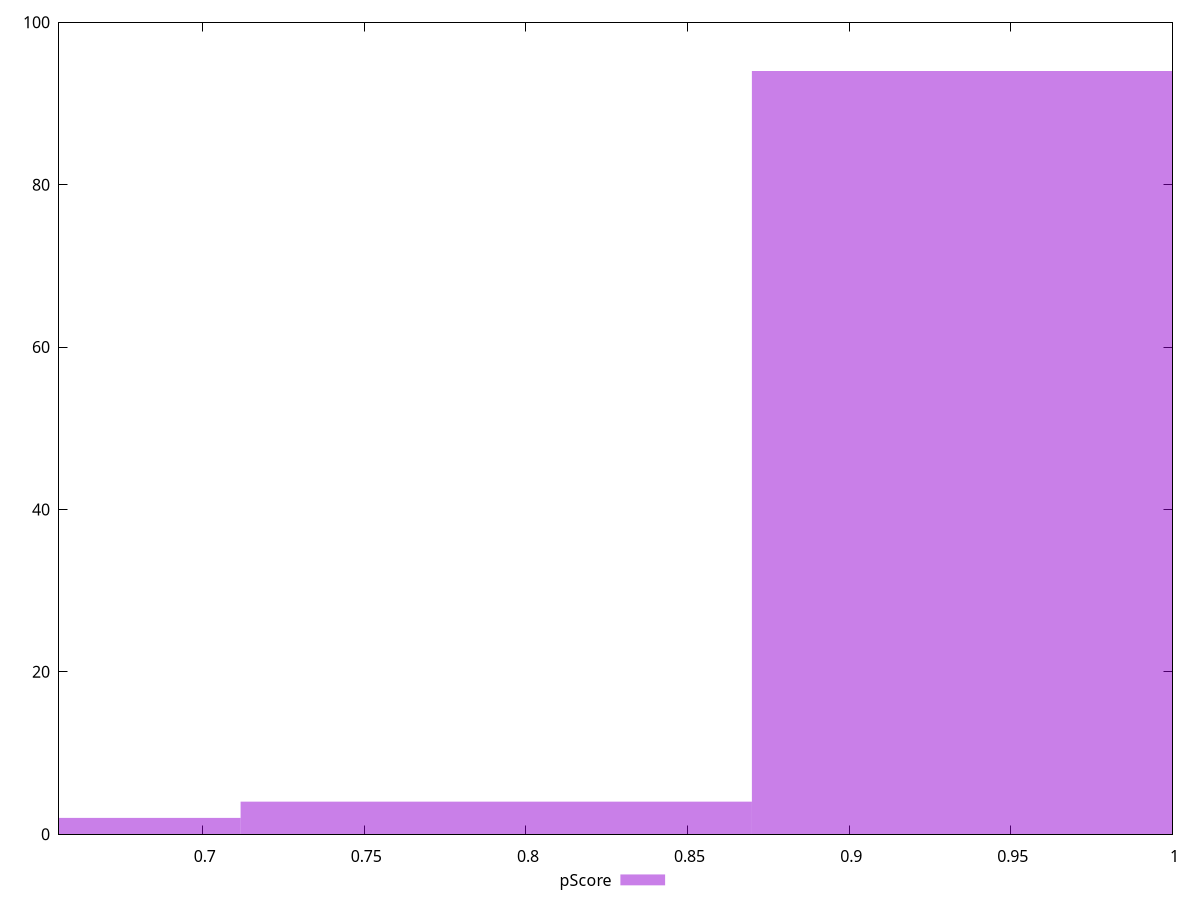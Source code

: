 reset

$pScore <<EOF
0.7908091957247932 4
0.948971034869752 94
0.6326473565798346 2
EOF

set key outside below
set boxwidth 0.15816183914495865
set xrange [0.6555555555555556:1]
set yrange [0:100]
set trange [0:100]
set style fill transparent solid 0.5 noborder
set terminal svg size 640, 490 enhanced background rgb 'white'
set output "reports/report_00028_2021-02-24T12-49-42.674Z/unminified-javascript/samples/astro/pScore/histogram.svg"

plot $pScore title "pScore" with boxes

reset
